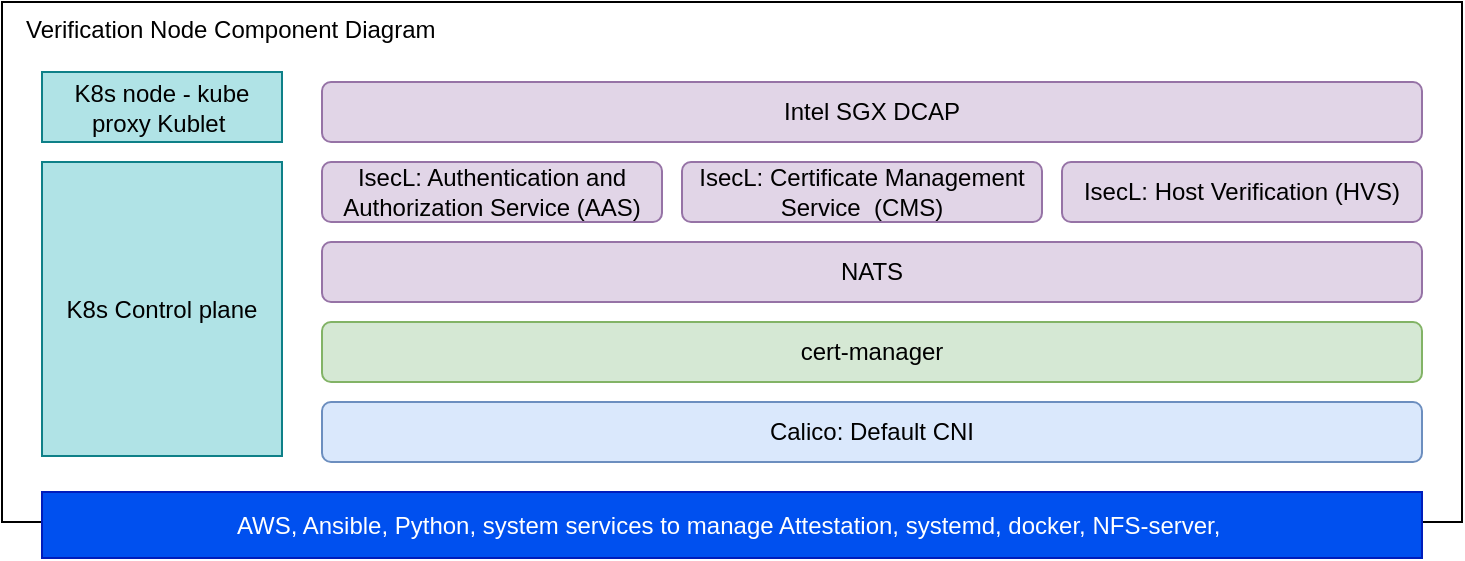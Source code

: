 <mxfile version="15.8.7" type="device"><diagram id="12xBsqRTbjG1Q7ILPRqJ" name="Page-1"><mxGraphModel dx="1888" dy="649" grid="1" gridSize="10" guides="1" tooltips="1" connect="1" arrows="1" fold="1" page="1" pageScale="1" pageWidth="850" pageHeight="1100" math="0" shadow="0"><root><mxCell id="0"/><mxCell id="1" parent="0"/><mxCell id="b-XbWLzO2lRZ3s-woGnt-2" value="&amp;nbsp; &amp;nbsp;Verification Node Component Diagram" style="rounded=0;whiteSpace=wrap;html=1;align=left;verticalAlign=top;" parent="1" vertex="1"><mxGeometry x="-400" y="240" width="730" height="260" as="geometry"/></mxCell><mxCell id="b-XbWLzO2lRZ3s-woGnt-4" value="AWS, Ansible, Python, system services to manage Attestation, systemd, docker, NFS-server,&amp;nbsp;" style="rounded=0;whiteSpace=wrap;html=1;align=center;fillColor=#0050ef;strokeColor=#001DBC;fontColor=#ffffff;" parent="1" vertex="1"><mxGeometry x="-380" y="485" width="690" height="33" as="geometry"/></mxCell><mxCell id="b-XbWLzO2lRZ3s-woGnt-7" value="Calico: Default CNI" style="rounded=1;whiteSpace=wrap;html=1;align=center;fillColor=#dae8fc;strokeColor=#6c8ebf;" parent="1" vertex="1"><mxGeometry x="-240" y="440" width="550" height="30" as="geometry"/></mxCell><mxCell id="b-XbWLzO2lRZ3s-woGnt-14" value="K8s Control plane&lt;br&gt;" style="rounded=0;whiteSpace=wrap;html=1;align=center;fillColor=#b0e3e6;strokeColor=#0e8088;" parent="1" vertex="1"><mxGeometry x="-380" y="320" width="120" height="147" as="geometry"/></mxCell><mxCell id="b-XbWLzO2lRZ3s-woGnt-15" value="K8s node - kube proxy Kublet&amp;nbsp;" style="rounded=0;whiteSpace=wrap;html=1;align=center;fillColor=#b0e3e6;strokeColor=#0e8088;" parent="1" vertex="1"><mxGeometry x="-380" y="275" width="120" height="35" as="geometry"/></mxCell><mxCell id="4SeQZJIHuSzsamUfFIUO-1" value="IsecL: Authentication and Authorization Service (AAS)" style="rounded=1;whiteSpace=wrap;html=1;align=center;fillColor=#e1d5e7;strokeColor=#9673a6;" parent="1" vertex="1"><mxGeometry x="-240" y="320" width="170" height="30" as="geometry"/></mxCell><mxCell id="4SeQZJIHuSzsamUfFIUO-2" value="IsecL: Certificate Management Service&amp;nbsp; (CMS)" style="rounded=1;whiteSpace=wrap;html=1;align=center;fillColor=#e1d5e7;strokeColor=#9673a6;" parent="1" vertex="1"><mxGeometry x="-60" y="320" width="180" height="30" as="geometry"/></mxCell><mxCell id="4SeQZJIHuSzsamUfFIUO-3" value="IsecL: Host Verification (HVS)" style="rounded=1;whiteSpace=wrap;html=1;align=center;fillColor=#e1d5e7;strokeColor=#9673a6;" parent="1" vertex="1"><mxGeometry x="130" y="320" width="180" height="30" as="geometry"/></mxCell><mxCell id="4SeQZJIHuSzsamUfFIUO-4" value="cert-manager" style="rounded=1;whiteSpace=wrap;html=1;align=center;fillColor=#d5e8d4;strokeColor=#82b366;" parent="1" vertex="1"><mxGeometry x="-240" y="400" width="550" height="30" as="geometry"/></mxCell><mxCell id="4SeQZJIHuSzsamUfFIUO-5" value="NATS" style="rounded=1;whiteSpace=wrap;html=1;align=center;fillColor=#e1d5e7;strokeColor=#9673a6;" parent="1" vertex="1"><mxGeometry x="-240" y="360" width="550" height="30" as="geometry"/></mxCell><mxCell id="e1uCkY6G2nZvnCoZMLzP-1" value="Intel SGX DCAP" style="rounded=1;whiteSpace=wrap;html=1;align=center;fillColor=#e1d5e7;strokeColor=#9673a6;" parent="1" vertex="1"><mxGeometry x="-240" y="280" width="550" height="30" as="geometry"/></mxCell></root></mxGraphModel></diagram></mxfile>